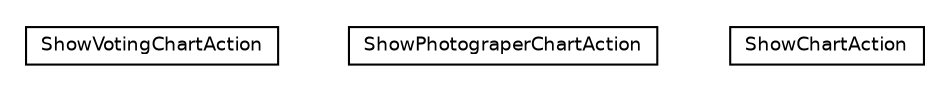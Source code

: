 #!/usr/local/bin/dot
#
# Class diagram 
# Generated by UmlGraph version 4.6 (http://www.spinellis.gr/sw/umlgraph)
#

digraph G {
	edge [fontname="Helvetica",fontsize=10,labelfontname="Helvetica",labelfontsize=10];
	node [fontname="Helvetica",fontsize=10,shape=plaintext];
	// net.chrissearle.flickrvote.web.chart.ShowVotingChartAction
	c115 [label=<<table border="0" cellborder="1" cellspacing="0" cellpadding="2" port="p" href="./ShowVotingChartAction.html">
		<tr><td><table border="0" cellspacing="0" cellpadding="1">
			<tr><td> ShowVotingChartAction </td></tr>
		</table></td></tr>
		</table>>, fontname="Helvetica", fontcolor="black", fontsize=9.0];
	// net.chrissearle.flickrvote.web.chart.ShowPhotograperChartAction
	c116 [label=<<table border="0" cellborder="1" cellspacing="0" cellpadding="2" port="p" href="./ShowPhotograperChartAction.html">
		<tr><td><table border="0" cellspacing="0" cellpadding="1">
			<tr><td> ShowPhotograperChartAction </td></tr>
		</table></td></tr>
		</table>>, fontname="Helvetica", fontcolor="black", fontsize=9.0];
	// net.chrissearle.flickrvote.web.chart.ShowChartAction
	c117 [label=<<table border="0" cellborder="1" cellspacing="0" cellpadding="2" port="p" href="./ShowChartAction.html">
		<tr><td><table border="0" cellspacing="0" cellpadding="1">
			<tr><td> ShowChartAction </td></tr>
		</table></td></tr>
		</table>>, fontname="Helvetica", fontcolor="black", fontsize=9.0];
}

